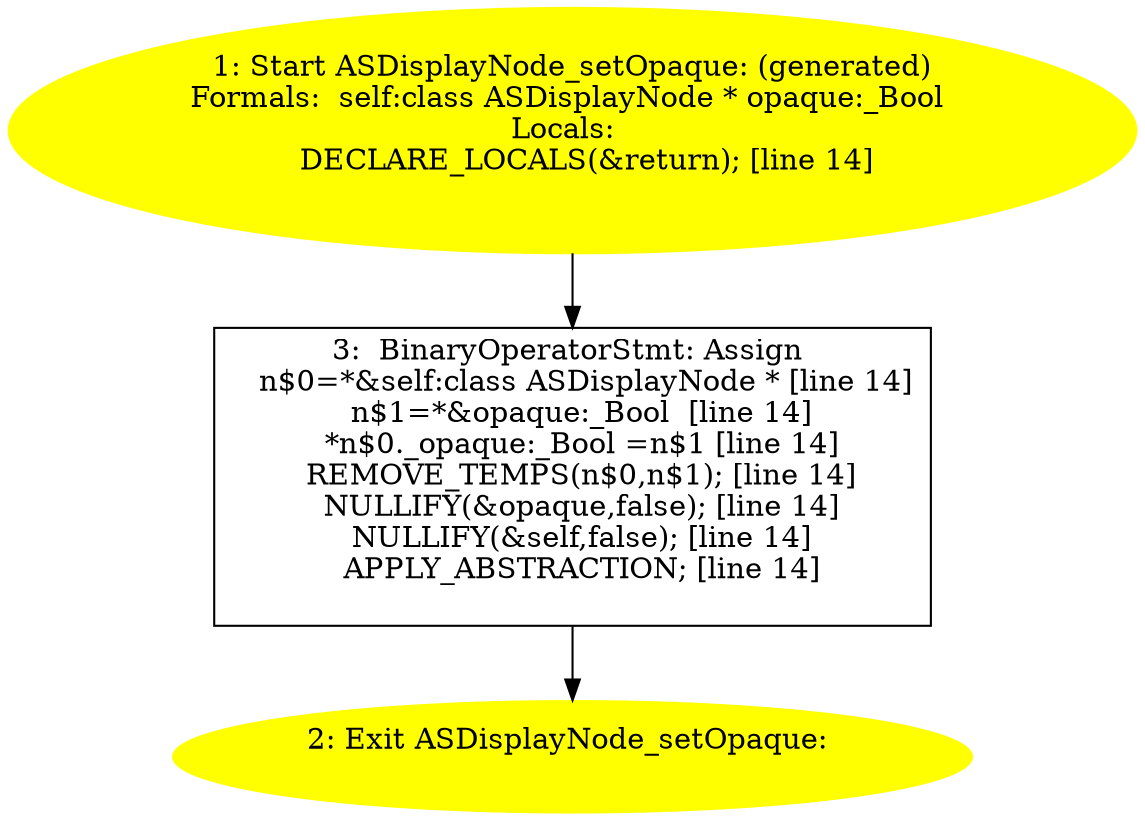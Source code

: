 digraph iCFG {
3 [label="3:  BinaryOperatorStmt: Assign \n   n$0=*&self:class ASDisplayNode * [line 14]\n  n$1=*&opaque:_Bool  [line 14]\n  *n$0._opaque:_Bool =n$1 [line 14]\n  REMOVE_TEMPS(n$0,n$1); [line 14]\n  NULLIFY(&opaque,false); [line 14]\n  NULLIFY(&self,false); [line 14]\n  APPLY_ABSTRACTION; [line 14]\n " shape="box"]
	

	 3 -> 2 ;
2 [label="2: Exit ASDisplayNode_setOpaque: \n  " color=yellow style=filled]
	

1 [label="1: Start ASDisplayNode_setOpaque: (generated)\nFormals:  self:class ASDisplayNode * opaque:_Bool \nLocals:  \n   DECLARE_LOCALS(&return); [line 14]\n " color=yellow style=filled]
	

	 1 -> 3 ;
}
